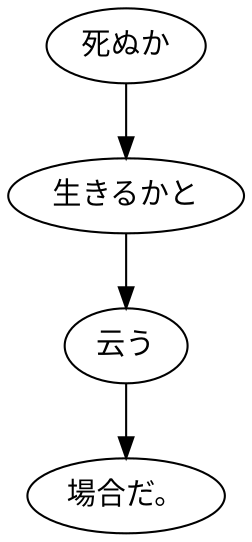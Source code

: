 digraph graph7662 {
	node0 [label="死ぬか"];
	node1 [label="生きるかと"];
	node2 [label="云う"];
	node3 [label="場合だ。"];
	node0 -> node1;
	node1 -> node2;
	node2 -> node3;
}
